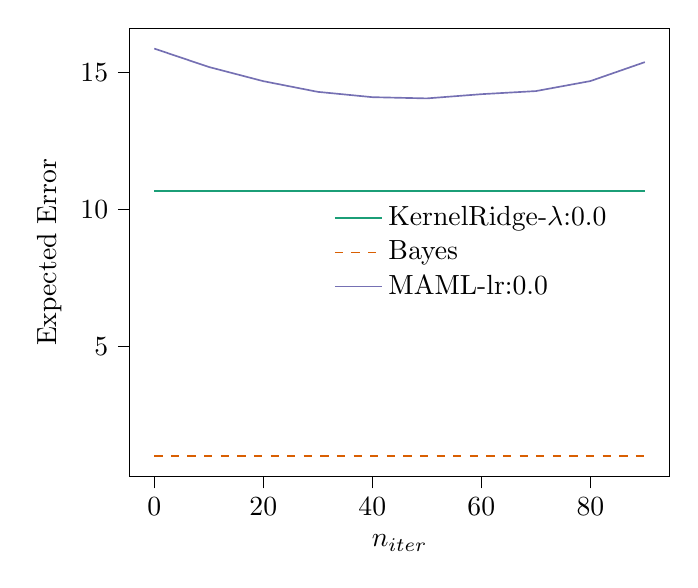% This file was created with tikzplotlib v0.10.1.
\begin{tikzpicture}

\definecolor{chocolate217952}{RGB}{217,95,2}
\definecolor{darkcyan27158119}{RGB}{27,158,119}
\definecolor{darkgray176}{RGB}{176,176,176}
\definecolor{lightslategray117112179}{RGB}{117,112,179}

\begin{axis}[
legend cell align={left},
legend style={fill opacity=0.8, draw opacity=1, text opacity=1, at={(0.91,0.5)}, anchor=east, draw=none},
tick align=outside,
tick pos=left,
x grid style={darkgray176},
xlabel={\(\displaystyle n_{iter}\)},
xmin=-4.5, xmax=94.5,
xtick style={color=black},
y grid style={darkgray176},
ylabel={Expected Error},
ymin=0.257, ymax=16.617,
ytick style={color=black}
]
\addplot [semithick, darkcyan27158119]
table {%
0 10.687
10 10.687
20 10.687
30 10.687
40 10.687
50 10.687
60 10.687
70 10.687
80 10.687
90 10.687
};
\addlegendentry{KernelRidge-$\lambda$:0.0}
\addplot [semithick, chocolate217952, dashed]
table {%
0 1.001
10 1.001
20 1.001
30 1.001
40 1.001
50 1.001
60 1.001
70 1.001
80 1.001
90 1.001
};
\addlegendentry{Bayes}
\addplot [semithick, lightslategray117112179]
table {%
0 15.874
10 15.203
20 14.685
30 14.295
40 14.101
50 14.056
60 14.21
70 14.323
80 14.688
90 15.38
};
\addlegendentry{MAML-lr:0.0}
\end{axis}

\end{tikzpicture}
